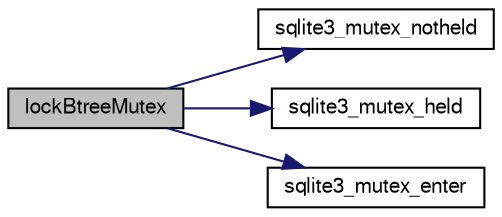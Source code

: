 digraph "lockBtreeMutex"
{
  edge [fontname="FreeSans",fontsize="10",labelfontname="FreeSans",labelfontsize="10"];
  node [fontname="FreeSans",fontsize="10",shape=record];
  rankdir="LR";
  Node159807 [label="lockBtreeMutex",height=0.2,width=0.4,color="black", fillcolor="grey75", style="filled", fontcolor="black"];
  Node159807 -> Node159808 [color="midnightblue",fontsize="10",style="solid",fontname="FreeSans"];
  Node159808 [label="sqlite3_mutex_notheld",height=0.2,width=0.4,color="black", fillcolor="white", style="filled",URL="$sqlite3_8c.html#a83967c837c1c000d3b5adcfaa688f5dc"];
  Node159807 -> Node159809 [color="midnightblue",fontsize="10",style="solid",fontname="FreeSans"];
  Node159809 [label="sqlite3_mutex_held",height=0.2,width=0.4,color="black", fillcolor="white", style="filled",URL="$sqlite3_8c.html#acf77da68932b6bc163c5e68547ecc3e7"];
  Node159807 -> Node159810 [color="midnightblue",fontsize="10",style="solid",fontname="FreeSans"];
  Node159810 [label="sqlite3_mutex_enter",height=0.2,width=0.4,color="black", fillcolor="white", style="filled",URL="$sqlite3_8c.html#a1c12cde690bd89f104de5cbad12a6bf5"];
}
